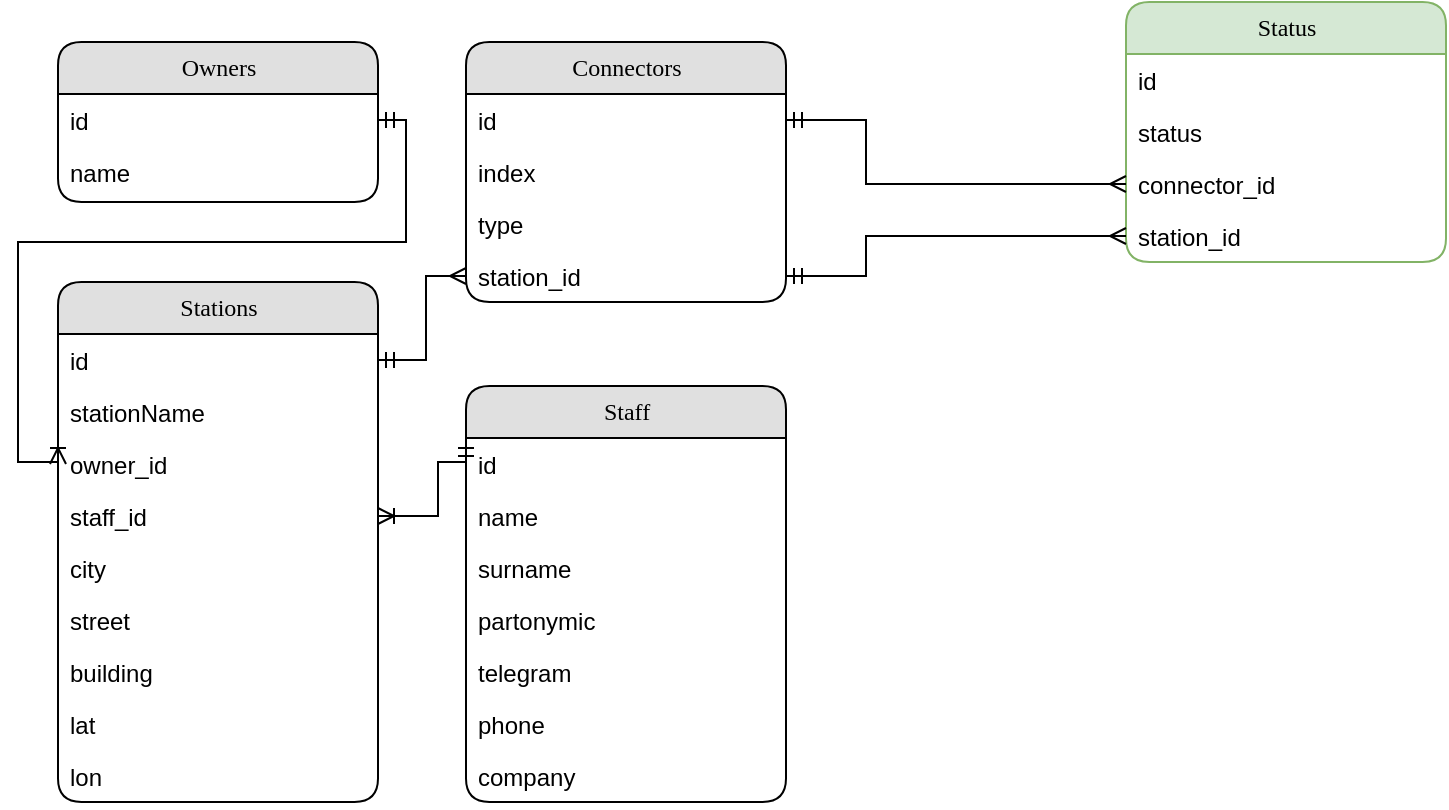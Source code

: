 <mxfile version="25.0.3">
  <diagram name="Page-1" id="b520641d-4fe3-3701-9064-5fc419738815">
    <mxGraphModel dx="989" dy="514" grid="1" gridSize="10" guides="1" tooltips="1" connect="1" arrows="1" fold="1" page="1" pageScale="1" pageWidth="1100" pageHeight="850" background="none" math="0" shadow="0">
      <root>
        <mxCell id="0" />
        <mxCell id="1" parent="0" />
        <mxCell id="21ea969265ad0168-14" value="Connectors" style="swimlane;html=1;fontStyle=0;childLayout=stackLayout;horizontal=1;startSize=26;fillColor=#e0e0e0;horizontalStack=0;resizeParent=1;resizeLast=0;collapsible=1;marginBottom=0;swimlaneFillColor=#ffffff;align=center;rounded=1;shadow=0;comic=0;labelBackgroundColor=none;strokeWidth=1;fontFamily=Verdana;fontSize=12" parent="1" vertex="1">
          <mxGeometry x="470" y="140" width="160" height="130" as="geometry">
            <mxRectangle x="160" y="266" width="90" height="30" as="alternateBounds" />
          </mxGeometry>
        </mxCell>
        <mxCell id="SqKL4t3-Q8fdWwkcBdmB-59" value="id" style="text;html=1;strokeColor=none;fillColor=none;spacingLeft=4;spacingRight=4;whiteSpace=wrap;overflow=hidden;rotatable=0;points=[[0,0.5],[1,0.5]];portConstraint=eastwest;" vertex="1" parent="21ea969265ad0168-14">
          <mxGeometry y="26" width="160" height="26" as="geometry" />
        </mxCell>
        <mxCell id="21ea969265ad0168-15" value="index" style="text;html=1;strokeColor=none;fillColor=none;spacingLeft=4;spacingRight=4;whiteSpace=wrap;overflow=hidden;rotatable=0;points=[[0,0.5],[1,0.5]];portConstraint=eastwest;" parent="21ea969265ad0168-14" vertex="1">
          <mxGeometry y="52" width="160" height="26" as="geometry" />
        </mxCell>
        <mxCell id="21ea969265ad0168-16" value="type" style="text;html=1;strokeColor=none;fillColor=none;spacingLeft=4;spacingRight=4;whiteSpace=wrap;overflow=hidden;rotatable=0;points=[[0,0.5],[1,0.5]];portConstraint=eastwest;" parent="21ea969265ad0168-14" vertex="1">
          <mxGeometry y="78" width="160" height="26" as="geometry" />
        </mxCell>
        <mxCell id="21ea969265ad0168-17" value="station_id" style="text;html=1;strokeColor=none;fillColor=none;spacingLeft=4;spacingRight=4;whiteSpace=wrap;overflow=hidden;rotatable=0;points=[[0,0.5],[1,0.5]];portConstraint=eastwest;" parent="21ea969265ad0168-14" vertex="1">
          <mxGeometry y="104" width="160" height="26" as="geometry" />
        </mxCell>
        <mxCell id="21ea969265ad0168-18" value="Stations" style="swimlane;html=1;fontStyle=0;childLayout=stackLayout;horizontal=1;startSize=26;fillColor=#e0e0e0;horizontalStack=0;resizeParent=1;resizeLast=0;collapsible=1;marginBottom=0;swimlaneFillColor=#ffffff;align=center;rounded=1;shadow=0;comic=0;labelBackgroundColor=none;strokeWidth=1;fontFamily=Verdana;fontSize=12" parent="1" vertex="1">
          <mxGeometry x="266" y="260" width="160" height="260" as="geometry" />
        </mxCell>
        <mxCell id="21ea969265ad0168-19" value="id" style="text;html=1;strokeColor=none;fillColor=none;spacingLeft=4;spacingRight=4;whiteSpace=wrap;overflow=hidden;rotatable=0;points=[[0,0.5],[1,0.5]];portConstraint=eastwest;" parent="21ea969265ad0168-18" vertex="1">
          <mxGeometry y="26" width="160" height="26" as="geometry" />
        </mxCell>
        <mxCell id="21ea969265ad0168-20" value="stationName" style="text;html=1;strokeColor=none;fillColor=none;spacingLeft=4;spacingRight=4;whiteSpace=wrap;overflow=hidden;rotatable=0;points=[[0,0.5],[1,0.5]];portConstraint=eastwest;" parent="21ea969265ad0168-18" vertex="1">
          <mxGeometry y="52" width="160" height="26" as="geometry" />
        </mxCell>
        <mxCell id="21ea969265ad0168-51" value="owner_id" style="text;html=1;strokeColor=none;fillColor=none;spacingLeft=4;spacingRight=4;whiteSpace=wrap;overflow=hidden;rotatable=0;points=[[0,0.5],[1,0.5]];portConstraint=eastwest;" parent="21ea969265ad0168-18" vertex="1">
          <mxGeometry y="78" width="160" height="26" as="geometry" />
        </mxCell>
        <mxCell id="SqKL4t3-Q8fdWwkcBdmB-46" value="staff_id" style="text;html=1;strokeColor=none;fillColor=none;spacingLeft=4;spacingRight=4;whiteSpace=wrap;overflow=hidden;rotatable=0;points=[[0,0.5],[1,0.5]];portConstraint=eastwest;" vertex="1" parent="21ea969265ad0168-18">
          <mxGeometry y="104" width="160" height="26" as="geometry" />
        </mxCell>
        <mxCell id="SqKL4t3-Q8fdWwkcBdmB-45" value="city" style="text;html=1;strokeColor=none;fillColor=none;spacingLeft=4;spacingRight=4;whiteSpace=wrap;overflow=hidden;rotatable=0;points=[[0,0.5],[1,0.5]];portConstraint=eastwest;" vertex="1" parent="21ea969265ad0168-18">
          <mxGeometry y="130" width="160" height="26" as="geometry" />
        </mxCell>
        <mxCell id="SqKL4t3-Q8fdWwkcBdmB-56" value="street" style="text;html=1;strokeColor=none;fillColor=none;spacingLeft=4;spacingRight=4;whiteSpace=wrap;overflow=hidden;rotatable=0;points=[[0,0.5],[1,0.5]];portConstraint=eastwest;" vertex="1" parent="21ea969265ad0168-18">
          <mxGeometry y="156" width="160" height="26" as="geometry" />
        </mxCell>
        <mxCell id="SqKL4t3-Q8fdWwkcBdmB-57" value="building" style="text;html=1;strokeColor=none;fillColor=none;spacingLeft=4;spacingRight=4;whiteSpace=wrap;overflow=hidden;rotatable=0;points=[[0,0.5],[1,0.5]];portConstraint=eastwest;" vertex="1" parent="21ea969265ad0168-18">
          <mxGeometry y="182" width="160" height="26" as="geometry" />
        </mxCell>
        <mxCell id="SqKL4t3-Q8fdWwkcBdmB-43" value="lat" style="text;html=1;strokeColor=none;fillColor=none;spacingLeft=4;spacingRight=4;whiteSpace=wrap;overflow=hidden;rotatable=0;points=[[0,0.5],[1,0.5]];portConstraint=eastwest;" vertex="1" parent="21ea969265ad0168-18">
          <mxGeometry y="208" width="160" height="26" as="geometry" />
        </mxCell>
        <mxCell id="SqKL4t3-Q8fdWwkcBdmB-44" value="lon" style="text;html=1;strokeColor=none;fillColor=none;spacingLeft=4;spacingRight=4;whiteSpace=wrap;overflow=hidden;rotatable=0;points=[[0,0.5],[1,0.5]];portConstraint=eastwest;" vertex="1" parent="21ea969265ad0168-18">
          <mxGeometry y="234" width="160" height="26" as="geometry" />
        </mxCell>
        <mxCell id="SqKL4t3-Q8fdWwkcBdmB-2" style="edgeStyle=orthogonalEdgeStyle;rounded=0;orthogonalLoop=1;jettySize=auto;html=1;exitX=1;exitY=0.5;exitDx=0;exitDy=0;entryX=0;entryY=0.5;entryDx=0;entryDy=0;startArrow=ERmandOne;startFill=0;endArrow=ERmany;endFill=0;" edge="1" parent="1" source="21ea969265ad0168-19" target="21ea969265ad0168-17">
          <mxGeometry relative="1" as="geometry">
            <Array as="points">
              <mxPoint x="450" y="299" />
              <mxPoint x="450" y="257" />
            </Array>
          </mxGeometry>
        </mxCell>
        <mxCell id="SqKL4t3-Q8fdWwkcBdmB-17" value="Owners" style="swimlane;html=1;fontStyle=0;childLayout=stackLayout;horizontal=1;startSize=26;fillColor=#e0e0e0;horizontalStack=0;resizeParent=1;resizeLast=0;collapsible=1;marginBottom=0;swimlaneFillColor=#ffffff;align=center;rounded=1;shadow=0;comic=0;labelBackgroundColor=none;strokeWidth=1;fontFamily=Verdana;fontSize=12" vertex="1" parent="1">
          <mxGeometry x="266" y="140" width="160" height="80" as="geometry" />
        </mxCell>
        <mxCell id="SqKL4t3-Q8fdWwkcBdmB-18" value="id" style="text;html=1;strokeColor=none;fillColor=none;spacingLeft=4;spacingRight=4;whiteSpace=wrap;overflow=hidden;rotatable=0;points=[[0,0.5],[1,0.5]];portConstraint=eastwest;" vertex="1" parent="SqKL4t3-Q8fdWwkcBdmB-17">
          <mxGeometry y="26" width="160" height="26" as="geometry" />
        </mxCell>
        <mxCell id="SqKL4t3-Q8fdWwkcBdmB-19" value="name" style="text;html=1;strokeColor=none;fillColor=none;spacingLeft=4;spacingRight=4;whiteSpace=wrap;overflow=hidden;rotatable=0;points=[[0,0.5],[1,0.5]];portConstraint=eastwest;" vertex="1" parent="SqKL4t3-Q8fdWwkcBdmB-17">
          <mxGeometry y="52" width="160" height="26" as="geometry" />
        </mxCell>
        <mxCell id="SqKL4t3-Q8fdWwkcBdmB-28" style="edgeStyle=orthogonalEdgeStyle;rounded=0;orthogonalLoop=1;jettySize=auto;html=1;exitX=1;exitY=0.5;exitDx=0;exitDy=0;entryX=0;entryY=0.5;entryDx=0;entryDy=0;startArrow=ERmandOne;startFill=0;endArrow=ERoneToMany;endFill=0;" edge="1" parent="1" source="SqKL4t3-Q8fdWwkcBdmB-18" target="21ea969265ad0168-51">
          <mxGeometry relative="1" as="geometry">
            <Array as="points">
              <mxPoint x="440" y="179" />
              <mxPoint x="440" y="240" />
              <mxPoint x="246" y="240" />
              <mxPoint x="246" y="350" />
            </Array>
          </mxGeometry>
        </mxCell>
        <mxCell id="SqKL4t3-Q8fdWwkcBdmB-29" value="Staff" style="swimlane;html=1;fontStyle=0;childLayout=stackLayout;horizontal=1;startSize=26;fillColor=#e0e0e0;horizontalStack=0;resizeParent=1;resizeLast=0;collapsible=1;marginBottom=0;swimlaneFillColor=#ffffff;align=center;rounded=1;shadow=0;comic=0;labelBackgroundColor=none;strokeWidth=1;fontFamily=Verdana;fontSize=12" vertex="1" parent="1">
          <mxGeometry x="470" y="312" width="160" height="208" as="geometry" />
        </mxCell>
        <mxCell id="SqKL4t3-Q8fdWwkcBdmB-30" value="id" style="text;html=1;strokeColor=none;fillColor=none;spacingLeft=4;spacingRight=4;whiteSpace=wrap;overflow=hidden;rotatable=0;points=[[0,0.5],[1,0.5]];portConstraint=eastwest;" vertex="1" parent="SqKL4t3-Q8fdWwkcBdmB-29">
          <mxGeometry y="26" width="160" height="26" as="geometry" />
        </mxCell>
        <mxCell id="SqKL4t3-Q8fdWwkcBdmB-31" value="name" style="text;html=1;strokeColor=none;fillColor=none;spacingLeft=4;spacingRight=4;whiteSpace=wrap;overflow=hidden;rotatable=0;points=[[0,0.5],[1,0.5]];portConstraint=eastwest;" vertex="1" parent="SqKL4t3-Q8fdWwkcBdmB-29">
          <mxGeometry y="52" width="160" height="26" as="geometry" />
        </mxCell>
        <mxCell id="SqKL4t3-Q8fdWwkcBdmB-32" value="surname" style="text;html=1;strokeColor=none;fillColor=none;spacingLeft=4;spacingRight=4;whiteSpace=wrap;overflow=hidden;rotatable=0;points=[[0,0.5],[1,0.5]];portConstraint=eastwest;" vertex="1" parent="SqKL4t3-Q8fdWwkcBdmB-29">
          <mxGeometry y="78" width="160" height="26" as="geometry" />
        </mxCell>
        <mxCell id="SqKL4t3-Q8fdWwkcBdmB-39" value="partonymic" style="text;html=1;strokeColor=none;fillColor=none;spacingLeft=4;spacingRight=4;whiteSpace=wrap;overflow=hidden;rotatable=0;points=[[0,0.5],[1,0.5]];portConstraint=eastwest;" vertex="1" parent="SqKL4t3-Q8fdWwkcBdmB-29">
          <mxGeometry y="104" width="160" height="26" as="geometry" />
        </mxCell>
        <mxCell id="SqKL4t3-Q8fdWwkcBdmB-40" value="telegram" style="text;html=1;strokeColor=none;fillColor=none;spacingLeft=4;spacingRight=4;whiteSpace=wrap;overflow=hidden;rotatable=0;points=[[0,0.5],[1,0.5]];portConstraint=eastwest;" vertex="1" parent="SqKL4t3-Q8fdWwkcBdmB-29">
          <mxGeometry y="130" width="160" height="26" as="geometry" />
        </mxCell>
        <mxCell id="SqKL4t3-Q8fdWwkcBdmB-41" value="phone" style="text;html=1;strokeColor=none;fillColor=none;spacingLeft=4;spacingRight=4;whiteSpace=wrap;overflow=hidden;rotatable=0;points=[[0,0.5],[1,0.5]];portConstraint=eastwest;" vertex="1" parent="SqKL4t3-Q8fdWwkcBdmB-29">
          <mxGeometry y="156" width="160" height="26" as="geometry" />
        </mxCell>
        <mxCell id="SqKL4t3-Q8fdWwkcBdmB-42" value="company" style="text;html=1;strokeColor=none;fillColor=none;spacingLeft=4;spacingRight=4;whiteSpace=wrap;overflow=hidden;rotatable=0;points=[[0,0.5],[1,0.5]];portConstraint=eastwest;" vertex="1" parent="SqKL4t3-Q8fdWwkcBdmB-29">
          <mxGeometry y="182" width="160" height="26" as="geometry" />
        </mxCell>
        <mxCell id="SqKL4t3-Q8fdWwkcBdmB-61" value="Status" style="swimlane;html=1;fontStyle=0;childLayout=stackLayout;horizontal=1;startSize=26;fillColor=#d5e8d4;horizontalStack=0;resizeParent=1;resizeLast=0;collapsible=1;marginBottom=0;swimlaneFillColor=#ffffff;align=center;rounded=1;shadow=0;comic=0;labelBackgroundColor=none;strokeWidth=1;fontFamily=Verdana;fontSize=12;strokeColor=#82b366;" vertex="1" parent="1">
          <mxGeometry x="800" y="120" width="160" height="130" as="geometry" />
        </mxCell>
        <mxCell id="SqKL4t3-Q8fdWwkcBdmB-62" value="id" style="text;html=1;strokeColor=none;fillColor=none;spacingLeft=4;spacingRight=4;whiteSpace=wrap;overflow=hidden;rotatable=0;points=[[0,0.5],[1,0.5]];portConstraint=eastwest;" vertex="1" parent="SqKL4t3-Q8fdWwkcBdmB-61">
          <mxGeometry y="26" width="160" height="26" as="geometry" />
        </mxCell>
        <mxCell id="SqKL4t3-Q8fdWwkcBdmB-63" value="status" style="text;html=1;strokeColor=none;fillColor=none;spacingLeft=4;spacingRight=4;whiteSpace=wrap;overflow=hidden;rotatable=0;points=[[0,0.5],[1,0.5]];portConstraint=eastwest;" vertex="1" parent="SqKL4t3-Q8fdWwkcBdmB-61">
          <mxGeometry y="52" width="160" height="26" as="geometry" />
        </mxCell>
        <mxCell id="SqKL4t3-Q8fdWwkcBdmB-65" value="connector_id" style="text;html=1;strokeColor=none;fillColor=none;spacingLeft=4;spacingRight=4;whiteSpace=wrap;overflow=hidden;rotatable=0;points=[[0,0.5],[1,0.5]];portConstraint=eastwest;" vertex="1" parent="SqKL4t3-Q8fdWwkcBdmB-61">
          <mxGeometry y="78" width="160" height="26" as="geometry" />
        </mxCell>
        <mxCell id="SqKL4t3-Q8fdWwkcBdmB-64" value="station_id" style="text;html=1;strokeColor=none;fillColor=none;spacingLeft=4;spacingRight=4;whiteSpace=wrap;overflow=hidden;rotatable=0;points=[[0,0.5],[1,0.5]];portConstraint=eastwest;" vertex="1" parent="SqKL4t3-Q8fdWwkcBdmB-61">
          <mxGeometry y="104" width="160" height="26" as="geometry" />
        </mxCell>
        <mxCell id="SqKL4t3-Q8fdWwkcBdmB-66" style="edgeStyle=orthogonalEdgeStyle;rounded=0;orthogonalLoop=1;jettySize=auto;html=1;exitX=1;exitY=0.5;exitDx=0;exitDy=0;entryX=0;entryY=0.5;entryDx=0;entryDy=0;startArrow=ERmandOne;startFill=0;endArrow=ERmany;endFill=0;" edge="1" parent="1" source="SqKL4t3-Q8fdWwkcBdmB-59" target="SqKL4t3-Q8fdWwkcBdmB-65">
          <mxGeometry relative="1" as="geometry">
            <Array as="points">
              <mxPoint x="670" y="179" />
              <mxPoint x="670" y="211" />
            </Array>
          </mxGeometry>
        </mxCell>
        <mxCell id="SqKL4t3-Q8fdWwkcBdmB-68" style="edgeStyle=orthogonalEdgeStyle;rounded=0;orthogonalLoop=1;jettySize=auto;html=1;exitX=1;exitY=0.5;exitDx=0;exitDy=0;entryX=0;entryY=0.5;entryDx=0;entryDy=0;startArrow=ERmandOne;startFill=0;endArrow=ERmany;endFill=0;" edge="1" parent="1" source="21ea969265ad0168-17" target="SqKL4t3-Q8fdWwkcBdmB-64">
          <mxGeometry relative="1" as="geometry">
            <Array as="points">
              <mxPoint x="670" y="257" />
              <mxPoint x="670" y="237" />
            </Array>
          </mxGeometry>
        </mxCell>
        <mxCell id="SqKL4t3-Q8fdWwkcBdmB-47" style="edgeStyle=orthogonalEdgeStyle;rounded=0;orthogonalLoop=1;jettySize=auto;html=1;entryX=0;entryY=0.5;entryDx=0;entryDy=0;endArrow=ERmandOne;endFill=0;exitX=1;exitY=0.5;exitDx=0;exitDy=0;strokeColor=default;startArrow=ERoneToMany;startFill=0;" edge="1" parent="1" source="SqKL4t3-Q8fdWwkcBdmB-46" target="SqKL4t3-Q8fdWwkcBdmB-30">
          <mxGeometry relative="1" as="geometry">
            <mxPoint x="430" y="370" as="sourcePoint" />
            <mxPoint x="455.96" y="337.008" as="targetPoint" />
            <Array as="points">
              <mxPoint x="456" y="377" />
              <mxPoint x="456" y="350" />
              <mxPoint x="470" y="350" />
            </Array>
          </mxGeometry>
        </mxCell>
      </root>
    </mxGraphModel>
  </diagram>
</mxfile>
